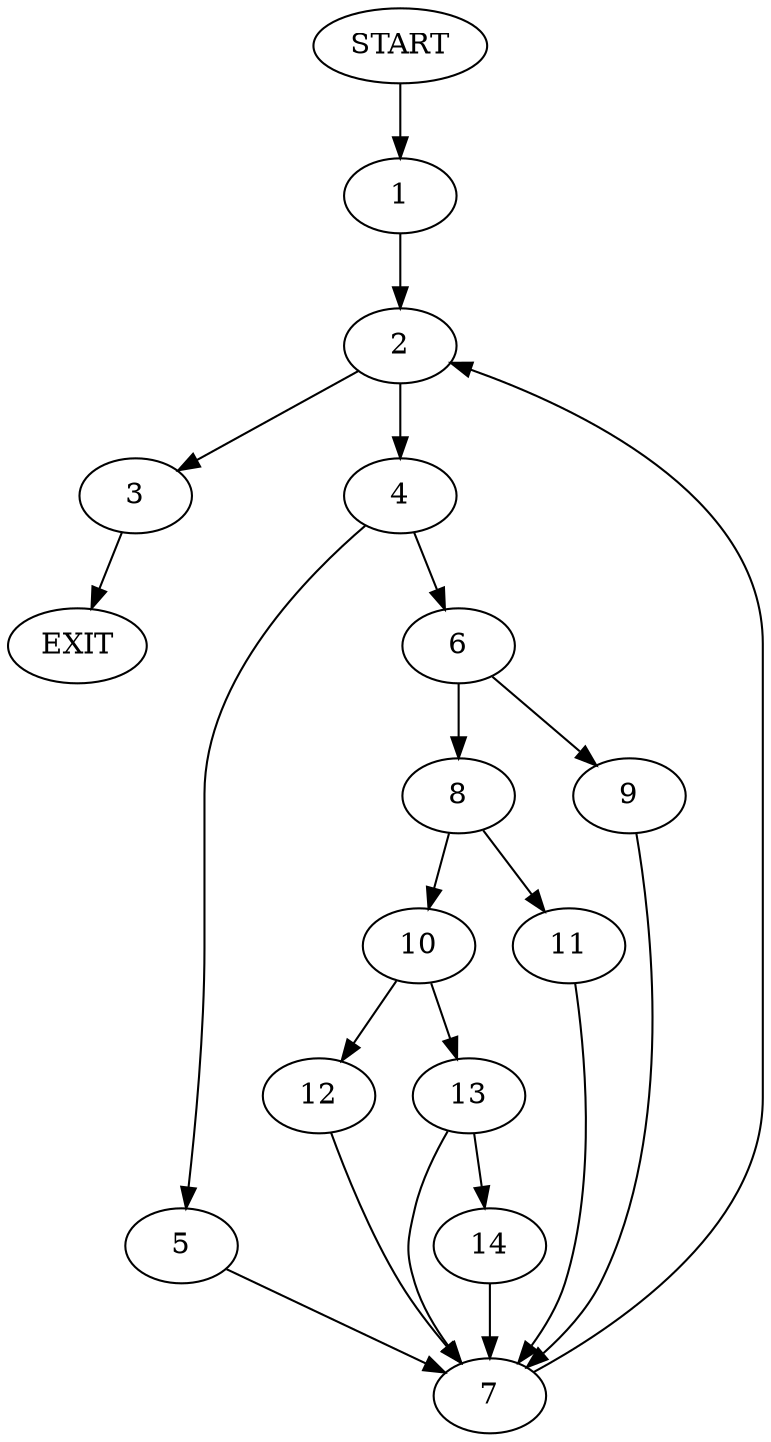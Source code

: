 digraph {
0 [label="START"];
1;
2;
3;
4;
5;
6;
7;
8;
9;
10;
11;
12;
13;
14;
15 [label="EXIT"];
0 -> 1;
1 -> 2;
2 -> 3;
2 -> 4;
3 -> 15;
4 -> 5;
4 -> 6;
5 -> 7;
6 -> 8;
6 -> 9;
7 -> 2;
8 -> 10;
8 -> 11;
9 -> 7;
11 -> 7;
10 -> 12;
10 -> 13;
13 -> 7;
13 -> 14;
12 -> 7;
14 -> 7;
}